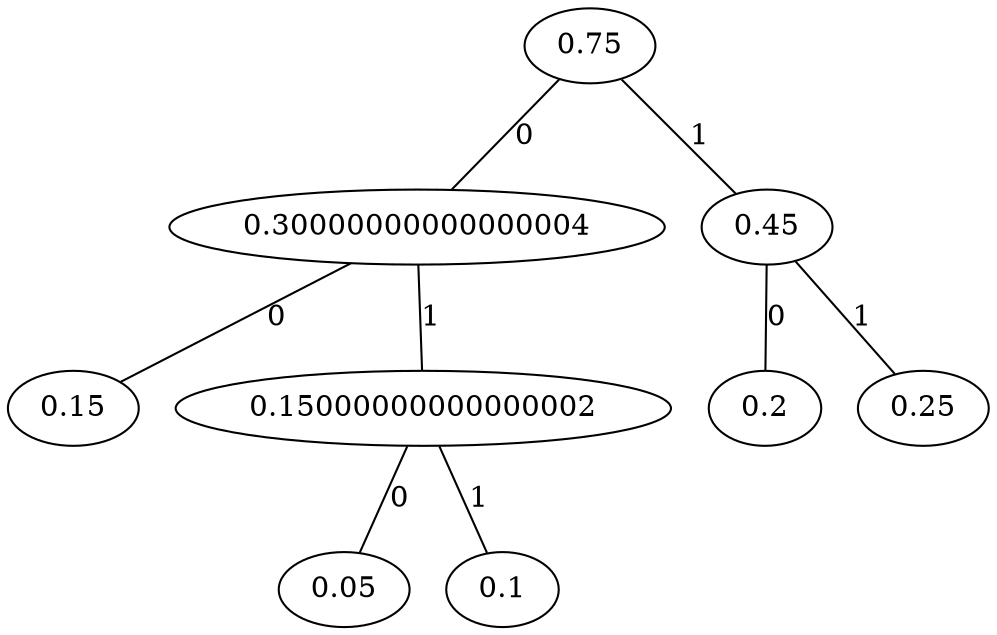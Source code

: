 graph {
	0.75
	0.75 -- 0.30000000000000004 [label=0]
	0.30000000000000004 -- 0.15 [label=0]
	0.30000000000000004 -- 0.15000000000000002 [label=1]
	0.15000000000000002 -- 0.05 [label=0]
	0.15000000000000002 -- 0.1 [label=1]
	0.75 -- 0.45 [label=1]
	0.45 -- 0.2 [label=0]
	0.45 -- 0.25 [label=1]
}
